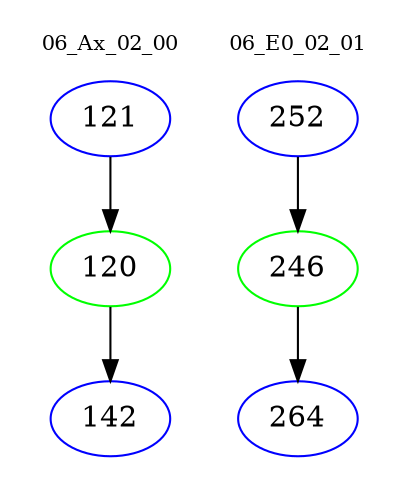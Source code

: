 digraph{
subgraph cluster_0 {
color = white
label = "06_Ax_02_00";
fontsize=10;
T0_121 [label="121", color="blue"]
T0_121 -> T0_120 [color="black"]
T0_120 [label="120", color="green"]
T0_120 -> T0_142 [color="black"]
T0_142 [label="142", color="blue"]
}
subgraph cluster_1 {
color = white
label = "06_E0_02_01";
fontsize=10;
T1_252 [label="252", color="blue"]
T1_252 -> T1_246 [color="black"]
T1_246 [label="246", color="green"]
T1_246 -> T1_264 [color="black"]
T1_264 [label="264", color="blue"]
}
}
